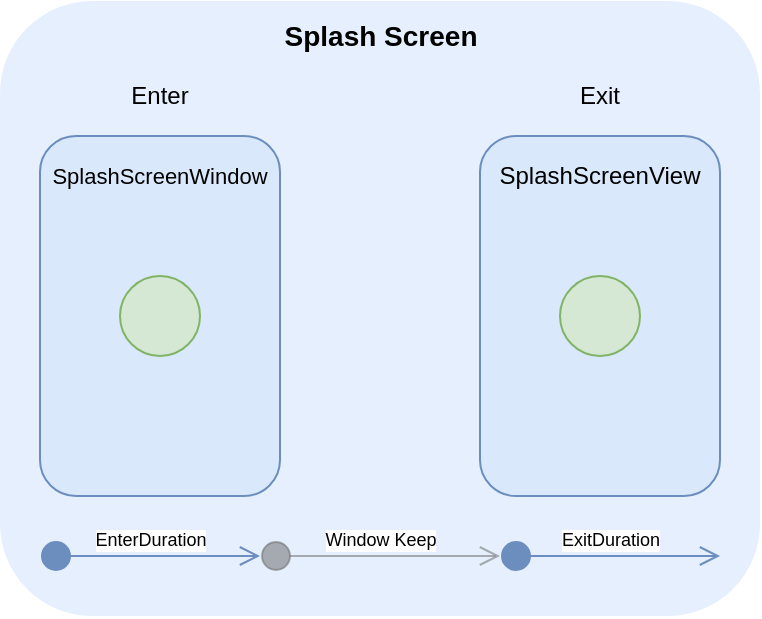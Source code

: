 <mxfile version="14.9.5" type="github">
  <diagram id="tNTRsLVCi-Pq_kHy4Ha2" name="Page-1">
    <mxGraphModel dx="1328" dy="746" grid="1" gridSize="10" guides="1" tooltips="1" connect="1" arrows="1" fold="1" page="1" pageScale="1" pageWidth="827" pageHeight="1169" math="0" shadow="0">
      <root>
        <mxCell id="0" />
        <mxCell id="1" parent="0" />
        <mxCell id="gpQY-erN_U3pU3tfi6_T-13" value="" style="rounded=1;whiteSpace=wrap;html=1;shadow=0;glass=0;sketch=0;opacity=70;fillColor=#dae8fc;strokeColor=none;" vertex="1" parent="1">
          <mxGeometry x="190" y="42.54" width="380" height="307.46" as="geometry" />
        </mxCell>
        <mxCell id="gpQY-erN_U3pU3tfi6_T-14" value="" style="rounded=1;whiteSpace=wrap;html=1;fillColor=#dae8fc;strokeColor=#6c8ebf;" vertex="1" parent="1">
          <mxGeometry x="210" y="110" width="120" height="180" as="geometry" />
        </mxCell>
        <mxCell id="gpQY-erN_U3pU3tfi6_T-15" value="&lt;font style=&quot;font-size: 11px&quot;&gt;SplashScreenWindow&lt;/font&gt;" style="text;html=1;strokeColor=none;fillColor=none;align=center;verticalAlign=middle;whiteSpace=wrap;rounded=0;fontSize=9;" vertex="1" parent="1">
          <mxGeometry x="250" y="120" width="40" height="20" as="geometry" />
        </mxCell>
        <mxCell id="gpQY-erN_U3pU3tfi6_T-16" value="" style="ellipse;whiteSpace=wrap;html=1;aspect=fixed;fillColor=#d5e8d4;strokeColor=#82b366;" vertex="1" parent="1">
          <mxGeometry x="250" y="180" width="40" height="40" as="geometry" />
        </mxCell>
        <mxCell id="gpQY-erN_U3pU3tfi6_T-17" value="" style="rounded=1;whiteSpace=wrap;html=1;fillColor=#dae8fc;strokeColor=#6c8ebf;" vertex="1" parent="1">
          <mxGeometry x="430" y="110" width="120" height="180" as="geometry" />
        </mxCell>
        <mxCell id="gpQY-erN_U3pU3tfi6_T-18" value="SplashScreenView" style="text;html=1;strokeColor=none;fillColor=none;align=center;verticalAlign=middle;whiteSpace=wrap;rounded=0;" vertex="1" parent="1">
          <mxGeometry x="470" y="120" width="40" height="20" as="geometry" />
        </mxCell>
        <mxCell id="gpQY-erN_U3pU3tfi6_T-19" value="" style="ellipse;whiteSpace=wrap;html=1;aspect=fixed;fillColor=#d5e8d4;strokeColor=#82b366;" vertex="1" parent="1">
          <mxGeometry x="470" y="180" width="40" height="40" as="geometry" />
        </mxCell>
        <mxCell id="gpQY-erN_U3pU3tfi6_T-20" value="&lt;span&gt;Enter&lt;/span&gt;" style="text;html=1;strokeColor=none;fillColor=none;align=center;verticalAlign=middle;whiteSpace=wrap;rounded=0;fontStyle=0" vertex="1" parent="1">
          <mxGeometry x="250" y="80" width="40" height="20" as="geometry" />
        </mxCell>
        <mxCell id="gpQY-erN_U3pU3tfi6_T-21" value="&lt;span&gt;Exit&lt;/span&gt;" style="text;html=1;strokeColor=none;fillColor=none;align=center;verticalAlign=middle;whiteSpace=wrap;rounded=0;fontStyle=0" vertex="1" parent="1">
          <mxGeometry x="470" y="80" width="40" height="20" as="geometry" />
        </mxCell>
        <mxCell id="gpQY-erN_U3pU3tfi6_T-22" value="&lt;b&gt;&lt;font style=&quot;font-size: 14px&quot;&gt;Splash Screen&lt;/font&gt;&lt;/b&gt;" style="text;html=1;strokeColor=none;fillColor=none;align=center;verticalAlign=middle;whiteSpace=wrap;rounded=0;" vertex="1" parent="1">
          <mxGeometry x="304.66" y="50" width="150.68" height="20" as="geometry" />
        </mxCell>
        <mxCell id="gpQY-erN_U3pU3tfi6_T-23" value="EnterDuration" style="html=1;verticalAlign=bottom;startArrow=circle;startFill=1;endArrow=open;startSize=6;endSize=8;fontSize=9;fillColor=#dae8fc;strokeColor=#6c8ebf;" edge="1" parent="1">
          <mxGeometry width="80" relative="1" as="geometry">
            <mxPoint x="210" y="320" as="sourcePoint" />
            <mxPoint x="320" y="320" as="targetPoint" />
          </mxGeometry>
        </mxCell>
        <mxCell id="gpQY-erN_U3pU3tfi6_T-24" value="Window Keep" style="html=1;verticalAlign=bottom;startArrow=circle;startFill=1;endArrow=open;startSize=6;endSize=8;fontSize=9;fillColor=#f5f5f5;strokeColor=#666666;opacity=50;" edge="1" parent="1">
          <mxGeometry width="80" relative="1" as="geometry">
            <mxPoint x="320" y="320" as="sourcePoint" />
            <mxPoint x="440" y="320" as="targetPoint" />
          </mxGeometry>
        </mxCell>
        <mxCell id="gpQY-erN_U3pU3tfi6_T-25" value="ExitDuration" style="html=1;verticalAlign=bottom;startArrow=circle;startFill=1;endArrow=open;startSize=6;endSize=8;fontSize=9;fillColor=#dae8fc;strokeColor=#6c8ebf;" edge="1" parent="1">
          <mxGeometry width="80" relative="1" as="geometry">
            <mxPoint x="440" y="320" as="sourcePoint" />
            <mxPoint x="550" y="320" as="targetPoint" />
          </mxGeometry>
        </mxCell>
      </root>
    </mxGraphModel>
  </diagram>
</mxfile>
